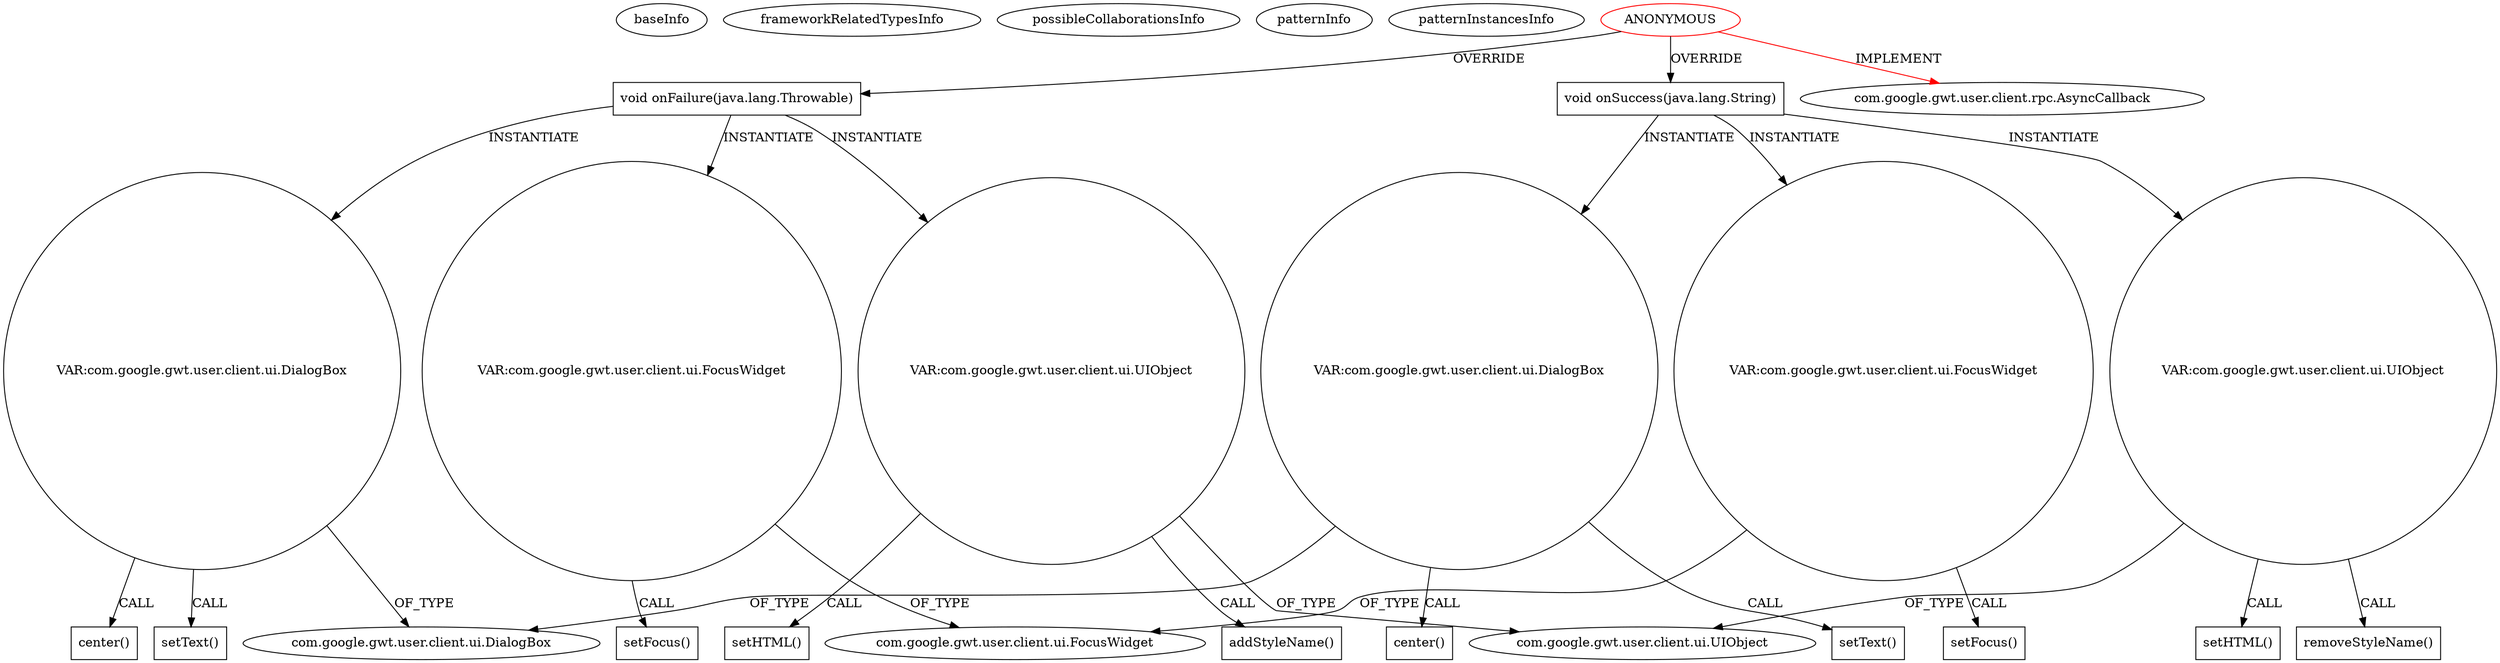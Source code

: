 digraph {
baseInfo[graphId=123,category="pattern",isAnonymous=true,possibleRelation=false]
frameworkRelatedTypesInfo[0="com.google.gwt.user.client.rpc.AsyncCallback"]
possibleCollaborationsInfo[]
patternInfo[frequency=12.0,patternRootClient=0]
patternInstancesInfo[0="karuto-cloud-storage-gallery~/karuto-cloud-storage-gallery/cloud-storage-gallery-master/src/com/mycompany/cloudstoragegallery/client/CloudStorageGallery.java~void sendNameToServer()~3403",1="ph73nt-fuzzy-archer~/ph73nt-fuzzy-archer/fuzzy-archer-master/src/couk/fishlegs/nucmedone/client/NucMedOne.java~void sendNameToServer()~4292",2="MainMain-ChatCafeine~/MainMain-ChatCafeine/ChatCafeine-master/ChatCafeine/src/sources/client/ChatCafeine.java~void sendNameToServer()~183",3="ravitle-JBTest~/ravitle-JBTest/JBTest-master/JBTest/src/jbtestPro_v1/client/JbtestPro_v1.java~void sendNameToServer()~4332",4="bobvash-Resolution-Tracker~/bobvash-Resolution-Tracker/Resolution-Tracker-master/ResolutionTracker/src/com/bobvash/resolutiontracker/client/ResolutionTracker.java~void sendNameToServer()~866",5="robinkeunen-shiny-octo-ironman~/robinkeunen-shiny-octo-ironman/shiny-octo-ironman-master/Guestbook/src/guestbook/client/Guestbook.java~void sendNameToServer()~4422",6="chap19150-SeptaSquared~/chap19150-SeptaSquared/SeptaSquared-master/SeptaSquare/src/com/chapslife/septasquare/client/SeptaSquare.java~void sendNameToServer()~1062",7="hershal-supertictactoe~/hershal-supertictactoe/supertictactoe-master/src/com/supertictactoe/supertictactoe/client/SuperTicTacToe.java~void sendNameToServer()~1410",8="marchold-BandRidesServer~/marchold-BandRidesServer/BandRidesServer-master/Band-Rides-Server/src/com/catglo/bandridesserver/client/Band_Rides_Server.java~void sendNameToServer()~3708",9="AquaWolf-frontier-manager~/AquaWolf-frontier-manager/frontier-manager-master/Frontier Manager Server/src/de/waldmeisterundfreunde/frontiermanger/client/Frontier_Manager.java~void sendNameToServer()~23",10="xinl-feedlosophor~/xinl-feedlosophor/feedlosophor-master/Feedlosophor/src/feedlosophor/client/Feedlosophor.java~void sendNameToServer()~4711",11="lferna-Padel~/lferna-Padel/Padel-master/src/padel/client/Padel.java~void sendNameToServer()~3624"]
2[label="void onFailure(java.lang.Throwable)",vertexType="OVERRIDING_METHOD_DECLARATION",isFrameworkType=false,shape=box]
3[label="VAR:com.google.gwt.user.client.ui.DialogBox",vertexType="VARIABLE_EXPRESION",isFrameworkType=false,shape=circle]
12[label="center()",vertexType="INSIDE_CALL",isFrameworkType=false,shape=box]
6[label="VAR:com.google.gwt.user.client.ui.UIObject",vertexType="VARIABLE_EXPRESION",isFrameworkType=false,shape=circle]
0[label="ANONYMOUS",vertexType="ROOT_ANONYMOUS_DECLARATION",isFrameworkType=false,color=red]
1[label="com.google.gwt.user.client.rpc.AsyncCallback",vertexType="FRAMEWORK_INTERFACE_TYPE",isFrameworkType=false]
10[label="setHTML()",vertexType="INSIDE_CALL",isFrameworkType=false,shape=box]
8[label="com.google.gwt.user.client.ui.UIObject",vertexType="FRAMEWORK_CLASS_TYPE",isFrameworkType=false]
20[label="VAR:com.google.gwt.user.client.ui.UIObject",vertexType="VARIABLE_EXPRESION",isFrameworkType=false,shape=circle]
24[label="setHTML()",vertexType="INSIDE_CALL",isFrameworkType=false,shape=box]
13[label="VAR:com.google.gwt.user.client.ui.FocusWidget",vertexType="VARIABLE_EXPRESION",isFrameworkType=false,shape=circle]
14[label="setFocus()",vertexType="INSIDE_CALL",isFrameworkType=false,shape=box]
15[label="com.google.gwt.user.client.ui.FocusWidget",vertexType="FRAMEWORK_CLASS_TYPE",isFrameworkType=false]
27[label="VAR:com.google.gwt.user.client.ui.FocusWidget",vertexType="VARIABLE_EXPRESION",isFrameworkType=false,shape=circle]
28[label="setFocus()",vertexType="INSIDE_CALL",isFrameworkType=false,shape=box]
5[label="com.google.gwt.user.client.ui.DialogBox",vertexType="FRAMEWORK_CLASS_TYPE",isFrameworkType=false]
17[label="VAR:com.google.gwt.user.client.ui.DialogBox",vertexType="VARIABLE_EXPRESION",isFrameworkType=false,shape=circle]
26[label="center()",vertexType="INSIDE_CALL",isFrameworkType=false,shape=box]
7[label="addStyleName()",vertexType="INSIDE_CALL",isFrameworkType=false,shape=box]
18[label="setText()",vertexType="INSIDE_CALL",isFrameworkType=false,shape=box]
4[label="setText()",vertexType="INSIDE_CALL",isFrameworkType=false,shape=box]
16[label="void onSuccess(java.lang.String)",vertexType="OVERRIDING_METHOD_DECLARATION",isFrameworkType=false,shape=box]
21[label="removeStyleName()",vertexType="INSIDE_CALL",isFrameworkType=false,shape=box]
0->16[label="OVERRIDE"]
27->15[label="OF_TYPE"]
16->27[label="INSTANTIATE"]
0->2[label="OVERRIDE"]
6->7[label="CALL"]
13->15[label="OF_TYPE"]
17->18[label="CALL"]
27->28[label="CALL"]
0->1[label="IMPLEMENT",color=red]
16->20[label="INSTANTIATE"]
2->6[label="INSTANTIATE"]
20->24[label="CALL"]
2->3[label="INSTANTIATE"]
20->21[label="CALL"]
16->17[label="INSTANTIATE"]
3->5[label="OF_TYPE"]
20->8[label="OF_TYPE"]
13->14[label="CALL"]
17->26[label="CALL"]
3->12[label="CALL"]
6->10[label="CALL"]
3->4[label="CALL"]
2->13[label="INSTANTIATE"]
6->8[label="OF_TYPE"]
17->5[label="OF_TYPE"]
}
